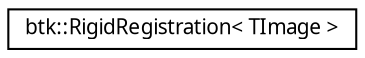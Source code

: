 digraph G
{
  edge [fontname="FreeSans.ttf",fontsize="10",labelfontname="FreeSans.ttf",labelfontsize="10"];
  node [fontname="FreeSans.ttf",fontsize="10",shape=record];
  rankdir=LR;
  Node1 [label="btk::RigidRegistration\< TImage \>",height=0.2,width=0.4,color="black", fillcolor="white", style="filled",URL="$classbtk_1_1_rigid_registration.html"];
}
